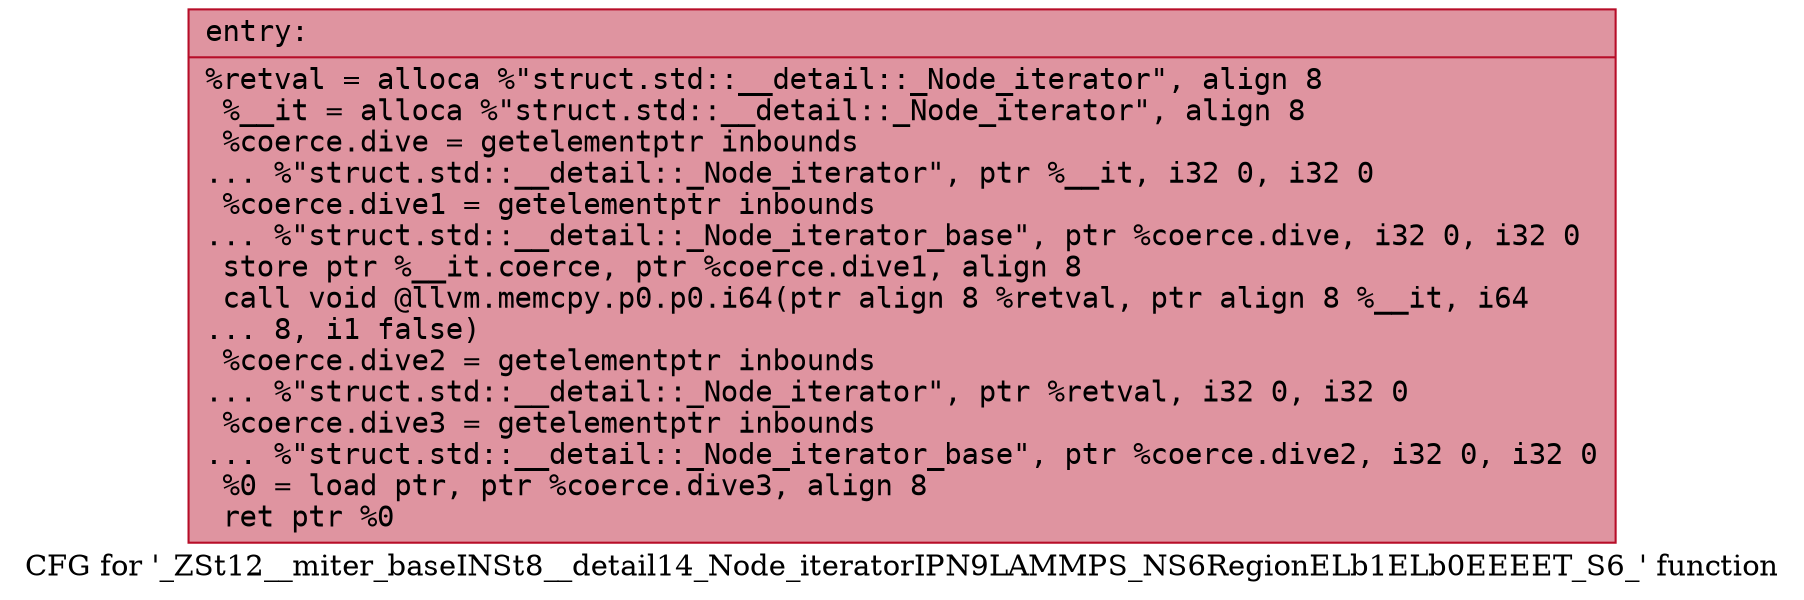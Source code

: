 digraph "CFG for '_ZSt12__miter_baseINSt8__detail14_Node_iteratorIPN9LAMMPS_NS6RegionELb1ELb0EEEET_S6_' function" {
	label="CFG for '_ZSt12__miter_baseINSt8__detail14_Node_iteratorIPN9LAMMPS_NS6RegionELb1ELb0EEEET_S6_' function";

	Node0x561837faa320 [shape=record,color="#b70d28ff", style=filled, fillcolor="#b70d2870" fontname="Courier",label="{entry:\l|  %retval = alloca %\"struct.std::__detail::_Node_iterator\", align 8\l  %__it = alloca %\"struct.std::__detail::_Node_iterator\", align 8\l  %coerce.dive = getelementptr inbounds\l... %\"struct.std::__detail::_Node_iterator\", ptr %__it, i32 0, i32 0\l  %coerce.dive1 = getelementptr inbounds\l... %\"struct.std::__detail::_Node_iterator_base\", ptr %coerce.dive, i32 0, i32 0\l  store ptr %__it.coerce, ptr %coerce.dive1, align 8\l  call void @llvm.memcpy.p0.p0.i64(ptr align 8 %retval, ptr align 8 %__it, i64\l... 8, i1 false)\l  %coerce.dive2 = getelementptr inbounds\l... %\"struct.std::__detail::_Node_iterator\", ptr %retval, i32 0, i32 0\l  %coerce.dive3 = getelementptr inbounds\l... %\"struct.std::__detail::_Node_iterator_base\", ptr %coerce.dive2, i32 0, i32 0\l  %0 = load ptr, ptr %coerce.dive3, align 8\l  ret ptr %0\l}"];
}
